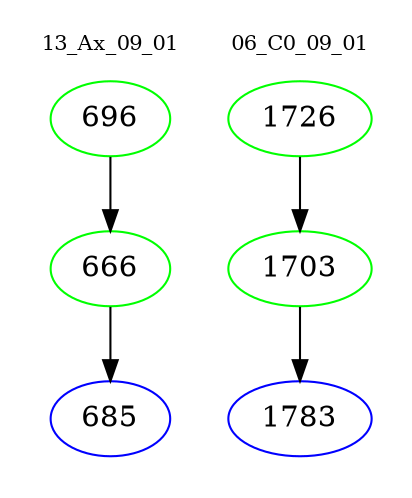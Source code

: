 digraph{
subgraph cluster_0 {
color = white
label = "13_Ax_09_01";
fontsize=10;
T0_696 [label="696", color="green"]
T0_696 -> T0_666 [color="black"]
T0_666 [label="666", color="green"]
T0_666 -> T0_685 [color="black"]
T0_685 [label="685", color="blue"]
}
subgraph cluster_1 {
color = white
label = "06_C0_09_01";
fontsize=10;
T1_1726 [label="1726", color="green"]
T1_1726 -> T1_1703 [color="black"]
T1_1703 [label="1703", color="green"]
T1_1703 -> T1_1783 [color="black"]
T1_1783 [label="1783", color="blue"]
}
}
